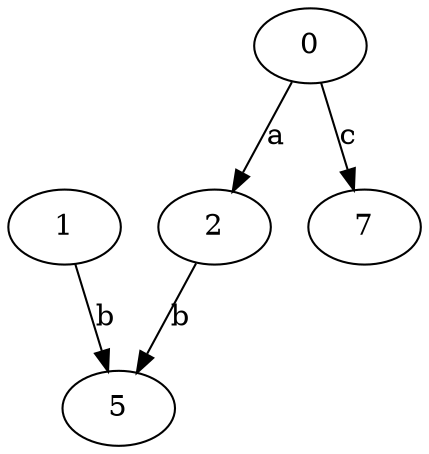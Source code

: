 strict digraph  {
1;
2;
5;
7;
0;
1 -> 5  [label=b];
2 -> 5  [label=b];
0 -> 2  [label=a];
0 -> 7  [label=c];
}
